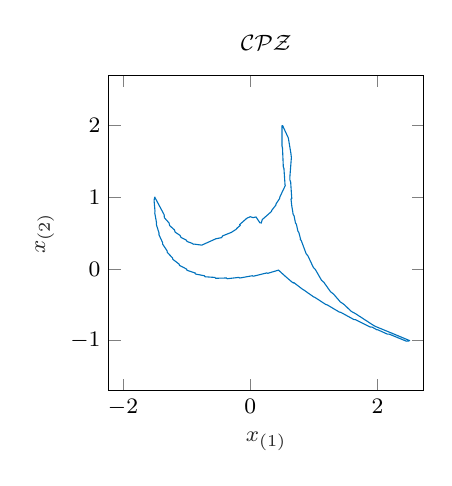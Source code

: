 % This file was created by matlab2tikz.
%
\definecolor{mycolor1}{rgb}{0.0,0.447,0.741}%
%
\begin{tikzpicture}
\footnotesize

\begin{axis}[%
width=4cm,
height=4cm,
at={(0in,0in)},
scale only axis,
xmin=-2.225,
xmax=2.725,
xlabel style={font=\color{white!15!black}},
xlabel={$x_{(1)}$},
ymin=-1.7,
ymax=2.7,
ylabel style={font=\color{white!15!black}},
ylabel={$x_{(2)}$},
axis background/.style={fill=white},
title style={font=\bfseries},
title={$\mathcal{CPZ}$}
]
\addplot [color=mycolor1, forget plot]
  table[row sep=crcr]{%
0.505	1.693\\
0.498	1.719\\
0.498	1.998\\
0.5	2.0\\
0.507	2.002\\
0.508	2.002\\
0.596	1.833\\
0.603	1.808\\
0.603	1.801\\
0.636	1.627\\
0.64	1.603\\
0.64	1.599\\
0.646	1.557\\
0.628	1.352\\
0.628	1.351\\
0.628	1.35\\
0.623	1.292\\
0.622	1.244\\
0.635	1.211\\
0.638	1.167\\
0.638	1.167\\
0.652	0.982\\
0.648	0.978\\
0.64	0.975\\
0.654	0.867\\
0.655	0.865\\
0.674	0.761\\
0.688	0.743\\
0.71	0.642\\
0.724	0.625\\
0.749	0.527\\
0.763	0.51\\
0.791	0.415\\
0.79	0.414\\
0.787	0.411\\
0.802	0.394\\
0.879	0.21\\
0.905	0.184\\
0.993	0.017\\
1.023	-0.009\\
1.12	-0.159\\
1.156	-0.187\\
1.158	-0.189\\
1.261	-0.319\\
1.308	-0.351\\
1.416	-0.462\\
1.474	-0.497\\
1.587	-0.593\\
1.657	-0.627\\
1.943	-0.793\\
1.981	-0.809\\
2.236	-0.902\\
2.5	-1\\
2.492	-1.008\\
2.491	-1.009\\
2.488	-1.009\\
2.453	-1.01\\
2.185	-0.912\\
2.156	-0.912\\
2.006	-0.851\\
1.989	-0.85\\
1.92	-0.816\\
1.911	-0.813\\
1.882	-0.811\\
1.656	-0.71\\
1.63	-0.708\\
1.422	-0.607\\
1.399	-0.603\\
1.208	-0.502\\
1.188	-0.498\\
1.014	-0.397\\
0.997	-0.392\\
0.839	-0.293\\
0.825	-0.287\\
0.684	-0.191\\
0.679	-0.196\\
0.677	-0.197\\
0.676	-0.196\\
0.653	-0.182\\
0.538	-0.094\\
0.538	-0.093\\
0.52	-0.079\\
0.444	-0.017\\
0.278	-0.061\\
0.256	-0.058\\
0.256	-0.057\\
0.049	-0.102\\
0.029	-0.097\\
0.029	-0.096\\
-0.163	-0.127\\
-0.182	-0.12\\
-0.182	-0.119\\
-0.361	-0.137\\
-0.377	-0.128\\
-0.377	-0.127\\
-0.542	-0.131\\
-0.557	-0.12\\
-0.557	-0.119\\
-0.708	-0.11\\
-0.721	-0.097\\
-0.721	-0.096\\
-0.859	-0.072\\
-0.87	-0.058\\
-0.869	-0.057\\
-0.993	-0.02\\
-1.002	-0.003\\
-1.002	-0.002\\
-1.112	0.049\\
-1.12	0.067\\
-1.12	0.068\\
-1.216	0.133\\
-1.222	0.153\\
-1.304	0.231\\
-1.308	0.253\\
-1.377	0.345\\
-1.379	0.369\\
-1.434	0.475\\
-1.434	0.5\\
-1.476	0.62\\
-1.474	0.647\\
-1.501	0.78\\
-1.498	0.809\\
-1.512	0.957\\
-1.506	0.987\\
-1.503	0.996\\
-1.502	0.998\\
-1.5	1\\
-1.354	0.757\\
-1.35	0.715\\
-1.277	0.642\\
-1.267	0.605\\
-1.193	0.546\\
-1.181	0.514\\
-1.104	0.468\\
-1.089	0.44\\
-1.01	0.405\\
-0.991	0.382\\
-0.913	0.357\\
-0.896	0.345\\
-0.887	0.347\\
-0.763	0.332\\
-0.54	0.421\\
-0.45	0.437\\
-0.439	0.455\\
-0.433	0.462\\
-0.301	0.509\\
-0.297	0.511\\
-0.227	0.55\\
-0.205	0.572\\
-0.159	0.607\\
-0.166	0.62\\
-0.161	0.624\\
-0.055	0.707\\
-0.002	0.729\\
0.046	0.716\\
0.053	0.719\\
0.09	0.725\\
0.092	0.723\\
0.151	0.644\\
0.173	0.642\\
0.188	0.688\\
0.191	0.691\\
0.333	0.802\\
0.338	0.819\\
0.401	0.89\\
0.406	0.91\\
0.461	0.984\\
0.466	1.007\\
0.549	1.162\\
0.549	1.166\\
0.546	1.175\\
0.529	1.403\\
0.528	1.404\\
0.519	1.428\\
0.506	1.692\\
0.505	1.693\\
};
\end{axis}
\end{tikzpicture}%